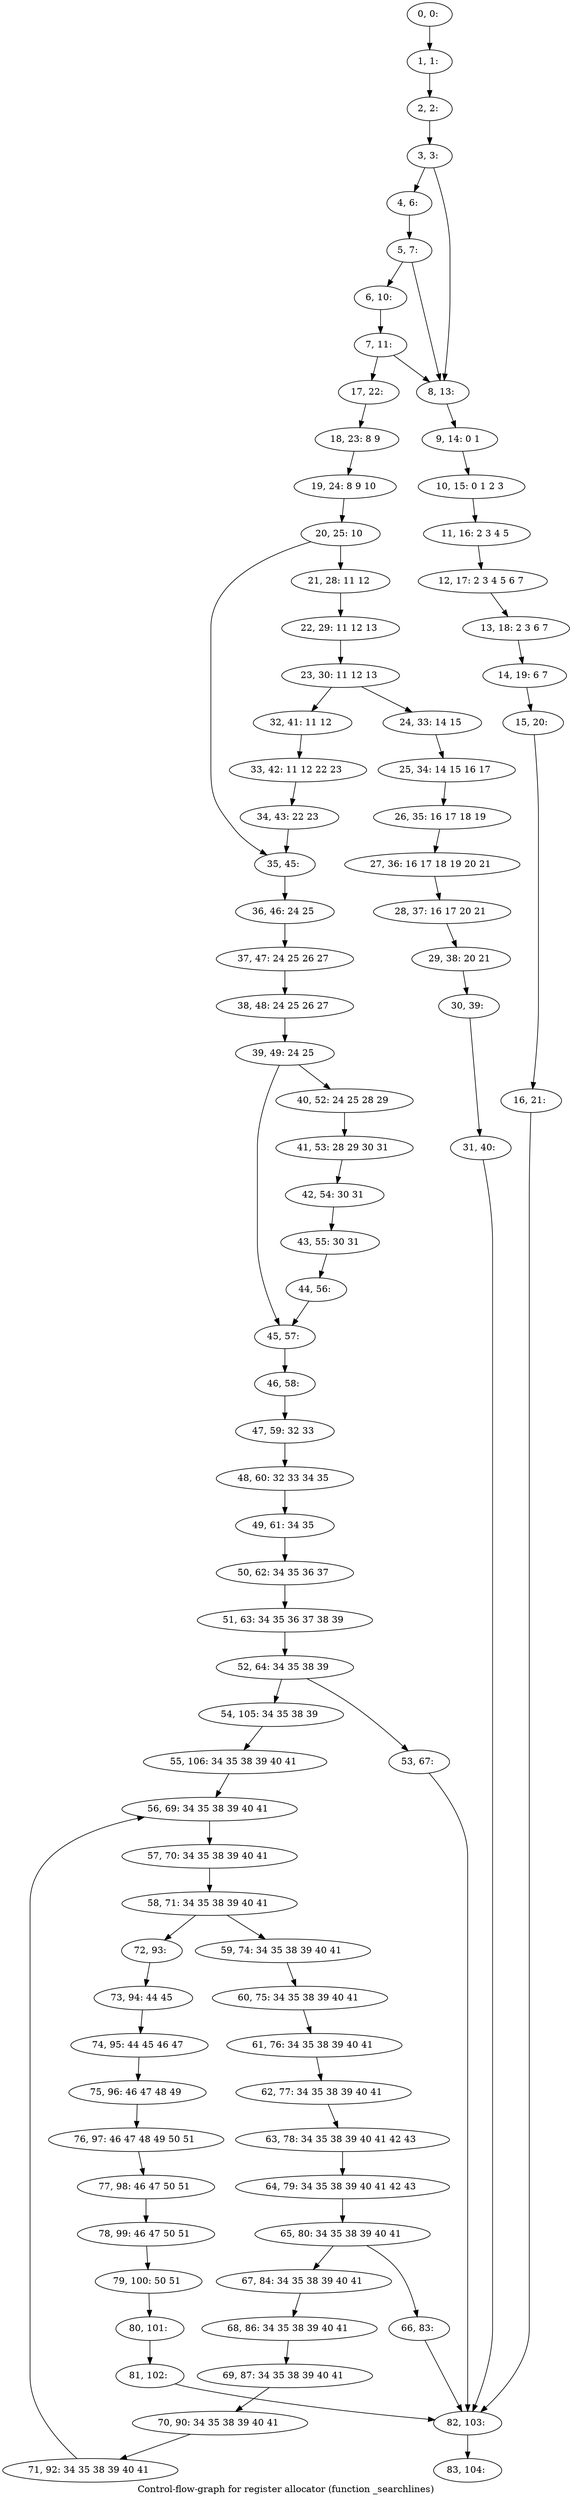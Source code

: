 digraph G {
graph [label="Control-flow-graph for register allocator (function _searchlines)"]
0[label="0, 0: "];
1[label="1, 1: "];
2[label="2, 2: "];
3[label="3, 3: "];
4[label="4, 6: "];
5[label="5, 7: "];
6[label="6, 10: "];
7[label="7, 11: "];
8[label="8, 13: "];
9[label="9, 14: 0 1 "];
10[label="10, 15: 0 1 2 3 "];
11[label="11, 16: 2 3 4 5 "];
12[label="12, 17: 2 3 4 5 6 7 "];
13[label="13, 18: 2 3 6 7 "];
14[label="14, 19: 6 7 "];
15[label="15, 20: "];
16[label="16, 21: "];
17[label="17, 22: "];
18[label="18, 23: 8 9 "];
19[label="19, 24: 8 9 10 "];
20[label="20, 25: 10 "];
21[label="21, 28: 11 12 "];
22[label="22, 29: 11 12 13 "];
23[label="23, 30: 11 12 13 "];
24[label="24, 33: 14 15 "];
25[label="25, 34: 14 15 16 17 "];
26[label="26, 35: 16 17 18 19 "];
27[label="27, 36: 16 17 18 19 20 21 "];
28[label="28, 37: 16 17 20 21 "];
29[label="29, 38: 20 21 "];
30[label="30, 39: "];
31[label="31, 40: "];
32[label="32, 41: 11 12 "];
33[label="33, 42: 11 12 22 23 "];
34[label="34, 43: 22 23 "];
35[label="35, 45: "];
36[label="36, 46: 24 25 "];
37[label="37, 47: 24 25 26 27 "];
38[label="38, 48: 24 25 26 27 "];
39[label="39, 49: 24 25 "];
40[label="40, 52: 24 25 28 29 "];
41[label="41, 53: 28 29 30 31 "];
42[label="42, 54: 30 31 "];
43[label="43, 55: 30 31 "];
44[label="44, 56: "];
45[label="45, 57: "];
46[label="46, 58: "];
47[label="47, 59: 32 33 "];
48[label="48, 60: 32 33 34 35 "];
49[label="49, 61: 34 35 "];
50[label="50, 62: 34 35 36 37 "];
51[label="51, 63: 34 35 36 37 38 39 "];
52[label="52, 64: 34 35 38 39 "];
53[label="53, 67: "];
54[label="54, 105: 34 35 38 39 "];
55[label="55, 106: 34 35 38 39 40 41 "];
56[label="56, 69: 34 35 38 39 40 41 "];
57[label="57, 70: 34 35 38 39 40 41 "];
58[label="58, 71: 34 35 38 39 40 41 "];
59[label="59, 74: 34 35 38 39 40 41 "];
60[label="60, 75: 34 35 38 39 40 41 "];
61[label="61, 76: 34 35 38 39 40 41 "];
62[label="62, 77: 34 35 38 39 40 41 "];
63[label="63, 78: 34 35 38 39 40 41 42 43 "];
64[label="64, 79: 34 35 38 39 40 41 42 43 "];
65[label="65, 80: 34 35 38 39 40 41 "];
66[label="66, 83: "];
67[label="67, 84: 34 35 38 39 40 41 "];
68[label="68, 86: 34 35 38 39 40 41 "];
69[label="69, 87: 34 35 38 39 40 41 "];
70[label="70, 90: 34 35 38 39 40 41 "];
71[label="71, 92: 34 35 38 39 40 41 "];
72[label="72, 93: "];
73[label="73, 94: 44 45 "];
74[label="74, 95: 44 45 46 47 "];
75[label="75, 96: 46 47 48 49 "];
76[label="76, 97: 46 47 48 49 50 51 "];
77[label="77, 98: 46 47 50 51 "];
78[label="78, 99: 46 47 50 51 "];
79[label="79, 100: 50 51 "];
80[label="80, 101: "];
81[label="81, 102: "];
82[label="82, 103: "];
83[label="83, 104: "];
0->1 ;
1->2 ;
2->3 ;
3->4 ;
3->8 ;
4->5 ;
5->6 ;
5->8 ;
6->7 ;
7->8 ;
7->17 ;
8->9 ;
9->10 ;
10->11 ;
11->12 ;
12->13 ;
13->14 ;
14->15 ;
15->16 ;
16->82 ;
17->18 ;
18->19 ;
19->20 ;
20->21 ;
20->35 ;
21->22 ;
22->23 ;
23->24 ;
23->32 ;
24->25 ;
25->26 ;
26->27 ;
27->28 ;
28->29 ;
29->30 ;
30->31 ;
31->82 ;
32->33 ;
33->34 ;
34->35 ;
35->36 ;
36->37 ;
37->38 ;
38->39 ;
39->40 ;
39->45 ;
40->41 ;
41->42 ;
42->43 ;
43->44 ;
44->45 ;
45->46 ;
46->47 ;
47->48 ;
48->49 ;
49->50 ;
50->51 ;
51->52 ;
52->53 ;
52->54 ;
53->82 ;
54->55 ;
55->56 ;
56->57 ;
57->58 ;
58->59 ;
58->72 ;
59->60 ;
60->61 ;
61->62 ;
62->63 ;
63->64 ;
64->65 ;
65->66 ;
65->67 ;
66->82 ;
67->68 ;
68->69 ;
69->70 ;
70->71 ;
71->56 ;
72->73 ;
73->74 ;
74->75 ;
75->76 ;
76->77 ;
77->78 ;
78->79 ;
79->80 ;
80->81 ;
81->82 ;
82->83 ;
}
